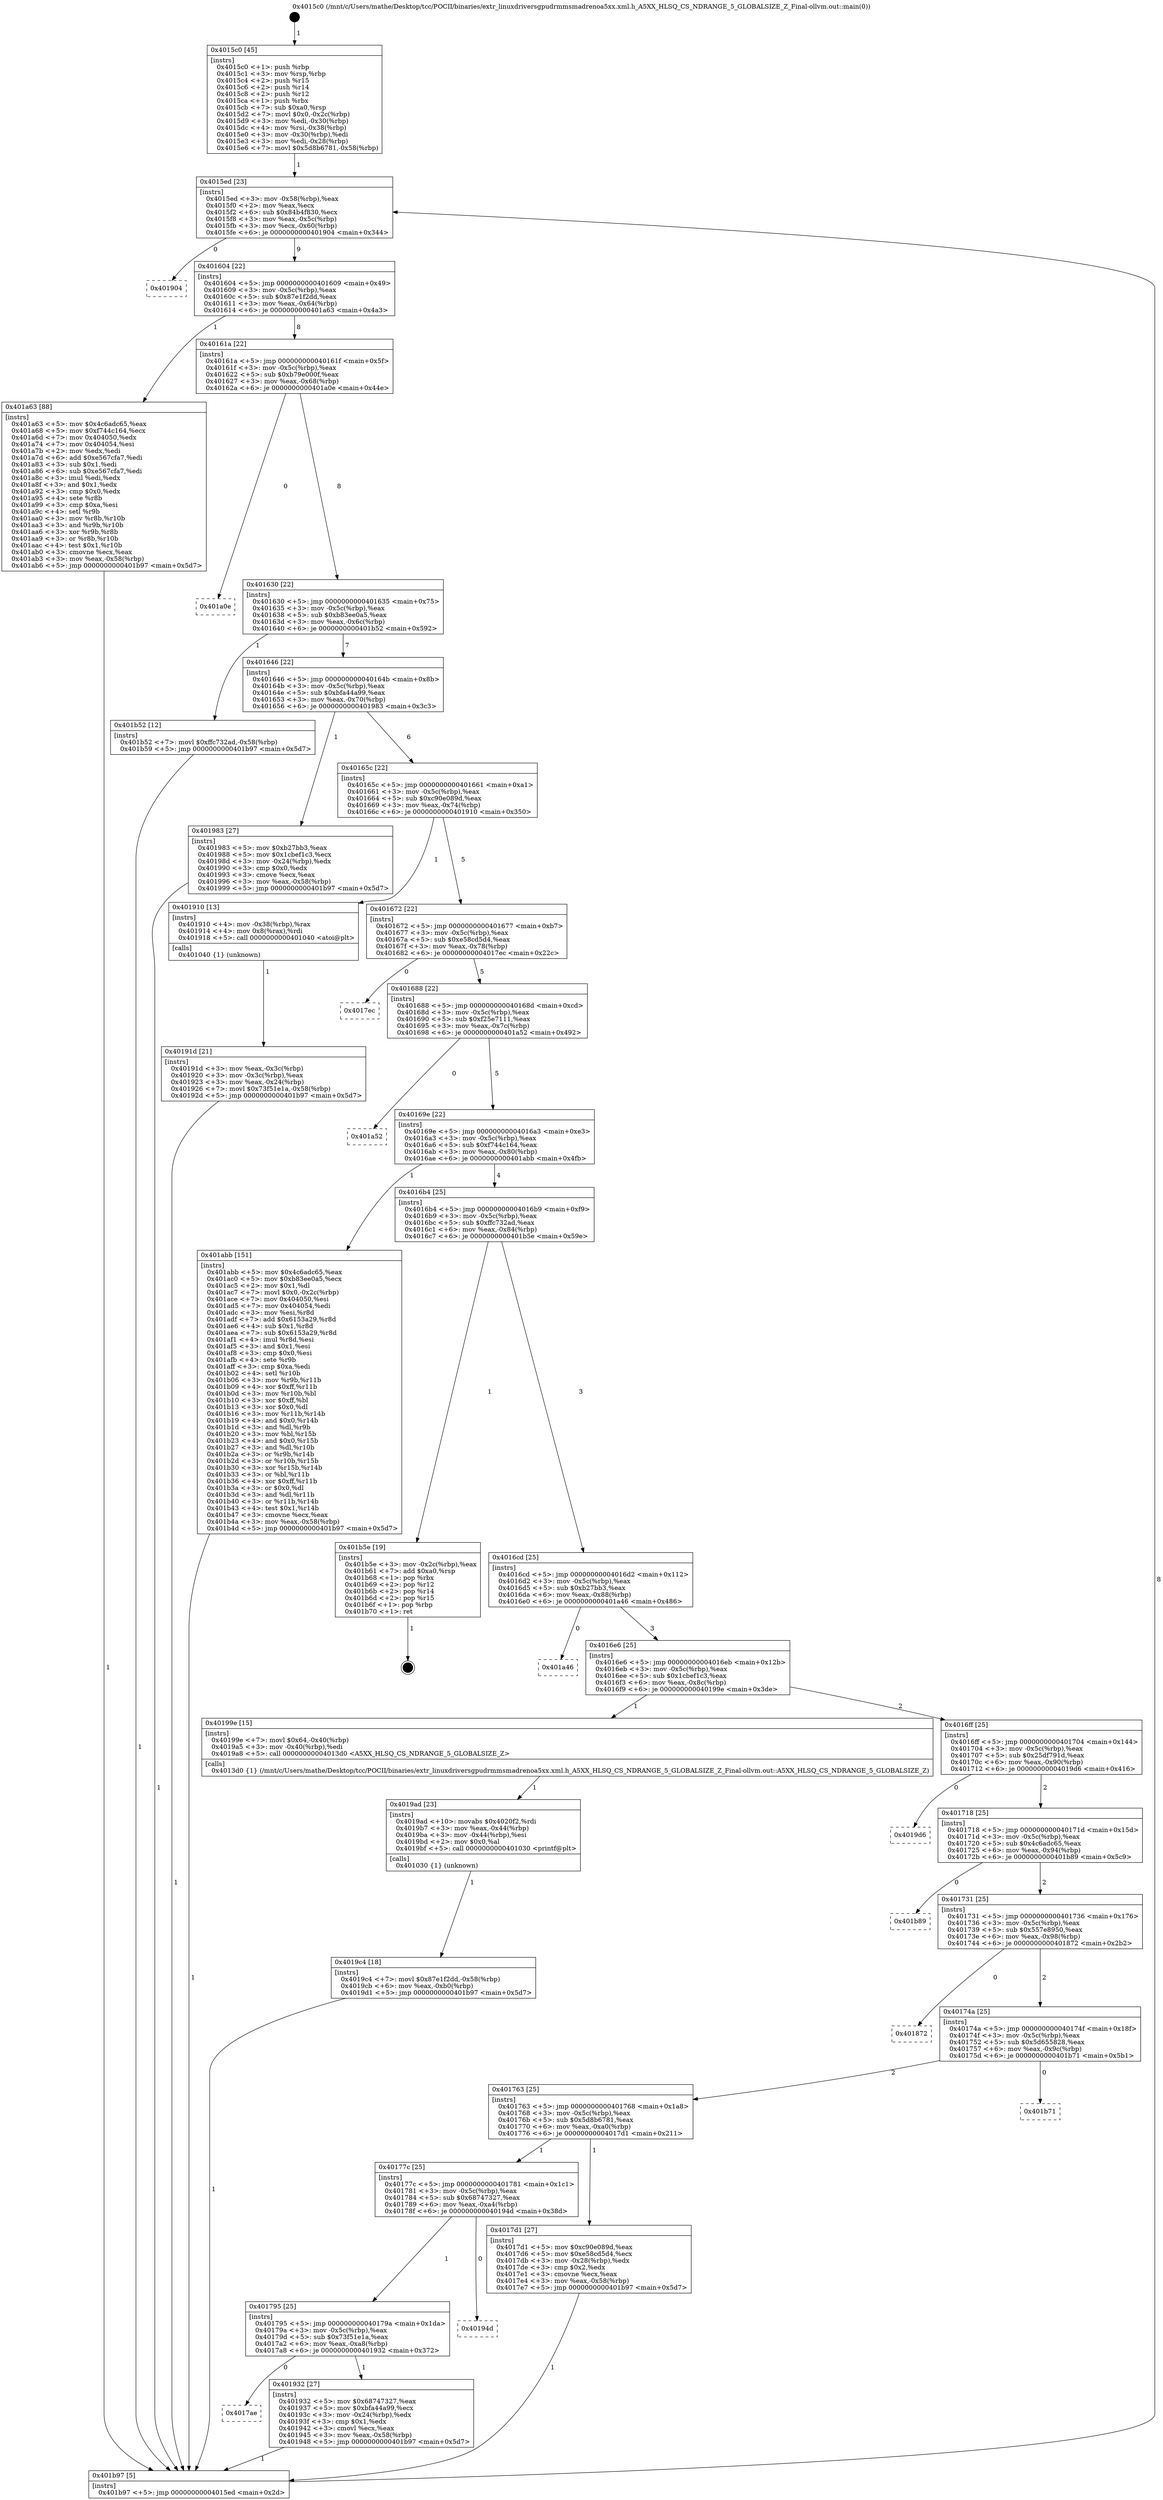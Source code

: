 digraph "0x4015c0" {
  label = "0x4015c0 (/mnt/c/Users/mathe/Desktop/tcc/POCII/binaries/extr_linuxdriversgpudrmmsmadrenoa5xx.xml.h_A5XX_HLSQ_CS_NDRANGE_5_GLOBALSIZE_Z_Final-ollvm.out::main(0))"
  labelloc = "t"
  node[shape=record]

  Entry [label="",width=0.3,height=0.3,shape=circle,fillcolor=black,style=filled]
  "0x4015ed" [label="{
     0x4015ed [23]\l
     | [instrs]\l
     &nbsp;&nbsp;0x4015ed \<+3\>: mov -0x58(%rbp),%eax\l
     &nbsp;&nbsp;0x4015f0 \<+2\>: mov %eax,%ecx\l
     &nbsp;&nbsp;0x4015f2 \<+6\>: sub $0x84b4f830,%ecx\l
     &nbsp;&nbsp;0x4015f8 \<+3\>: mov %eax,-0x5c(%rbp)\l
     &nbsp;&nbsp;0x4015fb \<+3\>: mov %ecx,-0x60(%rbp)\l
     &nbsp;&nbsp;0x4015fe \<+6\>: je 0000000000401904 \<main+0x344\>\l
  }"]
  "0x401904" [label="{
     0x401904\l
  }", style=dashed]
  "0x401604" [label="{
     0x401604 [22]\l
     | [instrs]\l
     &nbsp;&nbsp;0x401604 \<+5\>: jmp 0000000000401609 \<main+0x49\>\l
     &nbsp;&nbsp;0x401609 \<+3\>: mov -0x5c(%rbp),%eax\l
     &nbsp;&nbsp;0x40160c \<+5\>: sub $0x87e1f2dd,%eax\l
     &nbsp;&nbsp;0x401611 \<+3\>: mov %eax,-0x64(%rbp)\l
     &nbsp;&nbsp;0x401614 \<+6\>: je 0000000000401a63 \<main+0x4a3\>\l
  }"]
  Exit [label="",width=0.3,height=0.3,shape=circle,fillcolor=black,style=filled,peripheries=2]
  "0x401a63" [label="{
     0x401a63 [88]\l
     | [instrs]\l
     &nbsp;&nbsp;0x401a63 \<+5\>: mov $0x4c6adc65,%eax\l
     &nbsp;&nbsp;0x401a68 \<+5\>: mov $0xf744c164,%ecx\l
     &nbsp;&nbsp;0x401a6d \<+7\>: mov 0x404050,%edx\l
     &nbsp;&nbsp;0x401a74 \<+7\>: mov 0x404054,%esi\l
     &nbsp;&nbsp;0x401a7b \<+2\>: mov %edx,%edi\l
     &nbsp;&nbsp;0x401a7d \<+6\>: add $0xe567cfa7,%edi\l
     &nbsp;&nbsp;0x401a83 \<+3\>: sub $0x1,%edi\l
     &nbsp;&nbsp;0x401a86 \<+6\>: sub $0xe567cfa7,%edi\l
     &nbsp;&nbsp;0x401a8c \<+3\>: imul %edi,%edx\l
     &nbsp;&nbsp;0x401a8f \<+3\>: and $0x1,%edx\l
     &nbsp;&nbsp;0x401a92 \<+3\>: cmp $0x0,%edx\l
     &nbsp;&nbsp;0x401a95 \<+4\>: sete %r8b\l
     &nbsp;&nbsp;0x401a99 \<+3\>: cmp $0xa,%esi\l
     &nbsp;&nbsp;0x401a9c \<+4\>: setl %r9b\l
     &nbsp;&nbsp;0x401aa0 \<+3\>: mov %r8b,%r10b\l
     &nbsp;&nbsp;0x401aa3 \<+3\>: and %r9b,%r10b\l
     &nbsp;&nbsp;0x401aa6 \<+3\>: xor %r9b,%r8b\l
     &nbsp;&nbsp;0x401aa9 \<+3\>: or %r8b,%r10b\l
     &nbsp;&nbsp;0x401aac \<+4\>: test $0x1,%r10b\l
     &nbsp;&nbsp;0x401ab0 \<+3\>: cmovne %ecx,%eax\l
     &nbsp;&nbsp;0x401ab3 \<+3\>: mov %eax,-0x58(%rbp)\l
     &nbsp;&nbsp;0x401ab6 \<+5\>: jmp 0000000000401b97 \<main+0x5d7\>\l
  }"]
  "0x40161a" [label="{
     0x40161a [22]\l
     | [instrs]\l
     &nbsp;&nbsp;0x40161a \<+5\>: jmp 000000000040161f \<main+0x5f\>\l
     &nbsp;&nbsp;0x40161f \<+3\>: mov -0x5c(%rbp),%eax\l
     &nbsp;&nbsp;0x401622 \<+5\>: sub $0xb79e000f,%eax\l
     &nbsp;&nbsp;0x401627 \<+3\>: mov %eax,-0x68(%rbp)\l
     &nbsp;&nbsp;0x40162a \<+6\>: je 0000000000401a0e \<main+0x44e\>\l
  }"]
  "0x4019c4" [label="{
     0x4019c4 [18]\l
     | [instrs]\l
     &nbsp;&nbsp;0x4019c4 \<+7\>: movl $0x87e1f2dd,-0x58(%rbp)\l
     &nbsp;&nbsp;0x4019cb \<+6\>: mov %eax,-0xb0(%rbp)\l
     &nbsp;&nbsp;0x4019d1 \<+5\>: jmp 0000000000401b97 \<main+0x5d7\>\l
  }"]
  "0x401a0e" [label="{
     0x401a0e\l
  }", style=dashed]
  "0x401630" [label="{
     0x401630 [22]\l
     | [instrs]\l
     &nbsp;&nbsp;0x401630 \<+5\>: jmp 0000000000401635 \<main+0x75\>\l
     &nbsp;&nbsp;0x401635 \<+3\>: mov -0x5c(%rbp),%eax\l
     &nbsp;&nbsp;0x401638 \<+5\>: sub $0xb83ee0a5,%eax\l
     &nbsp;&nbsp;0x40163d \<+3\>: mov %eax,-0x6c(%rbp)\l
     &nbsp;&nbsp;0x401640 \<+6\>: je 0000000000401b52 \<main+0x592\>\l
  }"]
  "0x4019ad" [label="{
     0x4019ad [23]\l
     | [instrs]\l
     &nbsp;&nbsp;0x4019ad \<+10\>: movabs $0x4020f2,%rdi\l
     &nbsp;&nbsp;0x4019b7 \<+3\>: mov %eax,-0x44(%rbp)\l
     &nbsp;&nbsp;0x4019ba \<+3\>: mov -0x44(%rbp),%esi\l
     &nbsp;&nbsp;0x4019bd \<+2\>: mov $0x0,%al\l
     &nbsp;&nbsp;0x4019bf \<+5\>: call 0000000000401030 \<printf@plt\>\l
     | [calls]\l
     &nbsp;&nbsp;0x401030 \{1\} (unknown)\l
  }"]
  "0x401b52" [label="{
     0x401b52 [12]\l
     | [instrs]\l
     &nbsp;&nbsp;0x401b52 \<+7\>: movl $0xffc732ad,-0x58(%rbp)\l
     &nbsp;&nbsp;0x401b59 \<+5\>: jmp 0000000000401b97 \<main+0x5d7\>\l
  }"]
  "0x401646" [label="{
     0x401646 [22]\l
     | [instrs]\l
     &nbsp;&nbsp;0x401646 \<+5\>: jmp 000000000040164b \<main+0x8b\>\l
     &nbsp;&nbsp;0x40164b \<+3\>: mov -0x5c(%rbp),%eax\l
     &nbsp;&nbsp;0x40164e \<+5\>: sub $0xbfa44a99,%eax\l
     &nbsp;&nbsp;0x401653 \<+3\>: mov %eax,-0x70(%rbp)\l
     &nbsp;&nbsp;0x401656 \<+6\>: je 0000000000401983 \<main+0x3c3\>\l
  }"]
  "0x4017ae" [label="{
     0x4017ae\l
  }", style=dashed]
  "0x401983" [label="{
     0x401983 [27]\l
     | [instrs]\l
     &nbsp;&nbsp;0x401983 \<+5\>: mov $0xb27bb3,%eax\l
     &nbsp;&nbsp;0x401988 \<+5\>: mov $0x1cbef1c3,%ecx\l
     &nbsp;&nbsp;0x40198d \<+3\>: mov -0x24(%rbp),%edx\l
     &nbsp;&nbsp;0x401990 \<+3\>: cmp $0x0,%edx\l
     &nbsp;&nbsp;0x401993 \<+3\>: cmove %ecx,%eax\l
     &nbsp;&nbsp;0x401996 \<+3\>: mov %eax,-0x58(%rbp)\l
     &nbsp;&nbsp;0x401999 \<+5\>: jmp 0000000000401b97 \<main+0x5d7\>\l
  }"]
  "0x40165c" [label="{
     0x40165c [22]\l
     | [instrs]\l
     &nbsp;&nbsp;0x40165c \<+5\>: jmp 0000000000401661 \<main+0xa1\>\l
     &nbsp;&nbsp;0x401661 \<+3\>: mov -0x5c(%rbp),%eax\l
     &nbsp;&nbsp;0x401664 \<+5\>: sub $0xc90e089d,%eax\l
     &nbsp;&nbsp;0x401669 \<+3\>: mov %eax,-0x74(%rbp)\l
     &nbsp;&nbsp;0x40166c \<+6\>: je 0000000000401910 \<main+0x350\>\l
  }"]
  "0x401932" [label="{
     0x401932 [27]\l
     | [instrs]\l
     &nbsp;&nbsp;0x401932 \<+5\>: mov $0x68747327,%eax\l
     &nbsp;&nbsp;0x401937 \<+5\>: mov $0xbfa44a99,%ecx\l
     &nbsp;&nbsp;0x40193c \<+3\>: mov -0x24(%rbp),%edx\l
     &nbsp;&nbsp;0x40193f \<+3\>: cmp $0x1,%edx\l
     &nbsp;&nbsp;0x401942 \<+3\>: cmovl %ecx,%eax\l
     &nbsp;&nbsp;0x401945 \<+3\>: mov %eax,-0x58(%rbp)\l
     &nbsp;&nbsp;0x401948 \<+5\>: jmp 0000000000401b97 \<main+0x5d7\>\l
  }"]
  "0x401910" [label="{
     0x401910 [13]\l
     | [instrs]\l
     &nbsp;&nbsp;0x401910 \<+4\>: mov -0x38(%rbp),%rax\l
     &nbsp;&nbsp;0x401914 \<+4\>: mov 0x8(%rax),%rdi\l
     &nbsp;&nbsp;0x401918 \<+5\>: call 0000000000401040 \<atoi@plt\>\l
     | [calls]\l
     &nbsp;&nbsp;0x401040 \{1\} (unknown)\l
  }"]
  "0x401672" [label="{
     0x401672 [22]\l
     | [instrs]\l
     &nbsp;&nbsp;0x401672 \<+5\>: jmp 0000000000401677 \<main+0xb7\>\l
     &nbsp;&nbsp;0x401677 \<+3\>: mov -0x5c(%rbp),%eax\l
     &nbsp;&nbsp;0x40167a \<+5\>: sub $0xe58cd5d4,%eax\l
     &nbsp;&nbsp;0x40167f \<+3\>: mov %eax,-0x78(%rbp)\l
     &nbsp;&nbsp;0x401682 \<+6\>: je 00000000004017ec \<main+0x22c\>\l
  }"]
  "0x401795" [label="{
     0x401795 [25]\l
     | [instrs]\l
     &nbsp;&nbsp;0x401795 \<+5\>: jmp 000000000040179a \<main+0x1da\>\l
     &nbsp;&nbsp;0x40179a \<+3\>: mov -0x5c(%rbp),%eax\l
     &nbsp;&nbsp;0x40179d \<+5\>: sub $0x73f51e1a,%eax\l
     &nbsp;&nbsp;0x4017a2 \<+6\>: mov %eax,-0xa8(%rbp)\l
     &nbsp;&nbsp;0x4017a8 \<+6\>: je 0000000000401932 \<main+0x372\>\l
  }"]
  "0x4017ec" [label="{
     0x4017ec\l
  }", style=dashed]
  "0x401688" [label="{
     0x401688 [22]\l
     | [instrs]\l
     &nbsp;&nbsp;0x401688 \<+5\>: jmp 000000000040168d \<main+0xcd\>\l
     &nbsp;&nbsp;0x40168d \<+3\>: mov -0x5c(%rbp),%eax\l
     &nbsp;&nbsp;0x401690 \<+5\>: sub $0xf25e7111,%eax\l
     &nbsp;&nbsp;0x401695 \<+3\>: mov %eax,-0x7c(%rbp)\l
     &nbsp;&nbsp;0x401698 \<+6\>: je 0000000000401a52 \<main+0x492\>\l
  }"]
  "0x40194d" [label="{
     0x40194d\l
  }", style=dashed]
  "0x401a52" [label="{
     0x401a52\l
  }", style=dashed]
  "0x40169e" [label="{
     0x40169e [22]\l
     | [instrs]\l
     &nbsp;&nbsp;0x40169e \<+5\>: jmp 00000000004016a3 \<main+0xe3\>\l
     &nbsp;&nbsp;0x4016a3 \<+3\>: mov -0x5c(%rbp),%eax\l
     &nbsp;&nbsp;0x4016a6 \<+5\>: sub $0xf744c164,%eax\l
     &nbsp;&nbsp;0x4016ab \<+3\>: mov %eax,-0x80(%rbp)\l
     &nbsp;&nbsp;0x4016ae \<+6\>: je 0000000000401abb \<main+0x4fb\>\l
  }"]
  "0x40191d" [label="{
     0x40191d [21]\l
     | [instrs]\l
     &nbsp;&nbsp;0x40191d \<+3\>: mov %eax,-0x3c(%rbp)\l
     &nbsp;&nbsp;0x401920 \<+3\>: mov -0x3c(%rbp),%eax\l
     &nbsp;&nbsp;0x401923 \<+3\>: mov %eax,-0x24(%rbp)\l
     &nbsp;&nbsp;0x401926 \<+7\>: movl $0x73f51e1a,-0x58(%rbp)\l
     &nbsp;&nbsp;0x40192d \<+5\>: jmp 0000000000401b97 \<main+0x5d7\>\l
  }"]
  "0x401abb" [label="{
     0x401abb [151]\l
     | [instrs]\l
     &nbsp;&nbsp;0x401abb \<+5\>: mov $0x4c6adc65,%eax\l
     &nbsp;&nbsp;0x401ac0 \<+5\>: mov $0xb83ee0a5,%ecx\l
     &nbsp;&nbsp;0x401ac5 \<+2\>: mov $0x1,%dl\l
     &nbsp;&nbsp;0x401ac7 \<+7\>: movl $0x0,-0x2c(%rbp)\l
     &nbsp;&nbsp;0x401ace \<+7\>: mov 0x404050,%esi\l
     &nbsp;&nbsp;0x401ad5 \<+7\>: mov 0x404054,%edi\l
     &nbsp;&nbsp;0x401adc \<+3\>: mov %esi,%r8d\l
     &nbsp;&nbsp;0x401adf \<+7\>: add $0x6153a29,%r8d\l
     &nbsp;&nbsp;0x401ae6 \<+4\>: sub $0x1,%r8d\l
     &nbsp;&nbsp;0x401aea \<+7\>: sub $0x6153a29,%r8d\l
     &nbsp;&nbsp;0x401af1 \<+4\>: imul %r8d,%esi\l
     &nbsp;&nbsp;0x401af5 \<+3\>: and $0x1,%esi\l
     &nbsp;&nbsp;0x401af8 \<+3\>: cmp $0x0,%esi\l
     &nbsp;&nbsp;0x401afb \<+4\>: sete %r9b\l
     &nbsp;&nbsp;0x401aff \<+3\>: cmp $0xa,%edi\l
     &nbsp;&nbsp;0x401b02 \<+4\>: setl %r10b\l
     &nbsp;&nbsp;0x401b06 \<+3\>: mov %r9b,%r11b\l
     &nbsp;&nbsp;0x401b09 \<+4\>: xor $0xff,%r11b\l
     &nbsp;&nbsp;0x401b0d \<+3\>: mov %r10b,%bl\l
     &nbsp;&nbsp;0x401b10 \<+3\>: xor $0xff,%bl\l
     &nbsp;&nbsp;0x401b13 \<+3\>: xor $0x0,%dl\l
     &nbsp;&nbsp;0x401b16 \<+3\>: mov %r11b,%r14b\l
     &nbsp;&nbsp;0x401b19 \<+4\>: and $0x0,%r14b\l
     &nbsp;&nbsp;0x401b1d \<+3\>: and %dl,%r9b\l
     &nbsp;&nbsp;0x401b20 \<+3\>: mov %bl,%r15b\l
     &nbsp;&nbsp;0x401b23 \<+4\>: and $0x0,%r15b\l
     &nbsp;&nbsp;0x401b27 \<+3\>: and %dl,%r10b\l
     &nbsp;&nbsp;0x401b2a \<+3\>: or %r9b,%r14b\l
     &nbsp;&nbsp;0x401b2d \<+3\>: or %r10b,%r15b\l
     &nbsp;&nbsp;0x401b30 \<+3\>: xor %r15b,%r14b\l
     &nbsp;&nbsp;0x401b33 \<+3\>: or %bl,%r11b\l
     &nbsp;&nbsp;0x401b36 \<+4\>: xor $0xff,%r11b\l
     &nbsp;&nbsp;0x401b3a \<+3\>: or $0x0,%dl\l
     &nbsp;&nbsp;0x401b3d \<+3\>: and %dl,%r11b\l
     &nbsp;&nbsp;0x401b40 \<+3\>: or %r11b,%r14b\l
     &nbsp;&nbsp;0x401b43 \<+4\>: test $0x1,%r14b\l
     &nbsp;&nbsp;0x401b47 \<+3\>: cmovne %ecx,%eax\l
     &nbsp;&nbsp;0x401b4a \<+3\>: mov %eax,-0x58(%rbp)\l
     &nbsp;&nbsp;0x401b4d \<+5\>: jmp 0000000000401b97 \<main+0x5d7\>\l
  }"]
  "0x4016b4" [label="{
     0x4016b4 [25]\l
     | [instrs]\l
     &nbsp;&nbsp;0x4016b4 \<+5\>: jmp 00000000004016b9 \<main+0xf9\>\l
     &nbsp;&nbsp;0x4016b9 \<+3\>: mov -0x5c(%rbp),%eax\l
     &nbsp;&nbsp;0x4016bc \<+5\>: sub $0xffc732ad,%eax\l
     &nbsp;&nbsp;0x4016c1 \<+6\>: mov %eax,-0x84(%rbp)\l
     &nbsp;&nbsp;0x4016c7 \<+6\>: je 0000000000401b5e \<main+0x59e\>\l
  }"]
  "0x4015c0" [label="{
     0x4015c0 [45]\l
     | [instrs]\l
     &nbsp;&nbsp;0x4015c0 \<+1\>: push %rbp\l
     &nbsp;&nbsp;0x4015c1 \<+3\>: mov %rsp,%rbp\l
     &nbsp;&nbsp;0x4015c4 \<+2\>: push %r15\l
     &nbsp;&nbsp;0x4015c6 \<+2\>: push %r14\l
     &nbsp;&nbsp;0x4015c8 \<+2\>: push %r12\l
     &nbsp;&nbsp;0x4015ca \<+1\>: push %rbx\l
     &nbsp;&nbsp;0x4015cb \<+7\>: sub $0xa0,%rsp\l
     &nbsp;&nbsp;0x4015d2 \<+7\>: movl $0x0,-0x2c(%rbp)\l
     &nbsp;&nbsp;0x4015d9 \<+3\>: mov %edi,-0x30(%rbp)\l
     &nbsp;&nbsp;0x4015dc \<+4\>: mov %rsi,-0x38(%rbp)\l
     &nbsp;&nbsp;0x4015e0 \<+3\>: mov -0x30(%rbp),%edi\l
     &nbsp;&nbsp;0x4015e3 \<+3\>: mov %edi,-0x28(%rbp)\l
     &nbsp;&nbsp;0x4015e6 \<+7\>: movl $0x5d8b6781,-0x58(%rbp)\l
  }"]
  "0x401b5e" [label="{
     0x401b5e [19]\l
     | [instrs]\l
     &nbsp;&nbsp;0x401b5e \<+3\>: mov -0x2c(%rbp),%eax\l
     &nbsp;&nbsp;0x401b61 \<+7\>: add $0xa0,%rsp\l
     &nbsp;&nbsp;0x401b68 \<+1\>: pop %rbx\l
     &nbsp;&nbsp;0x401b69 \<+2\>: pop %r12\l
     &nbsp;&nbsp;0x401b6b \<+2\>: pop %r14\l
     &nbsp;&nbsp;0x401b6d \<+2\>: pop %r15\l
     &nbsp;&nbsp;0x401b6f \<+1\>: pop %rbp\l
     &nbsp;&nbsp;0x401b70 \<+1\>: ret\l
  }"]
  "0x4016cd" [label="{
     0x4016cd [25]\l
     | [instrs]\l
     &nbsp;&nbsp;0x4016cd \<+5\>: jmp 00000000004016d2 \<main+0x112\>\l
     &nbsp;&nbsp;0x4016d2 \<+3\>: mov -0x5c(%rbp),%eax\l
     &nbsp;&nbsp;0x4016d5 \<+5\>: sub $0xb27bb3,%eax\l
     &nbsp;&nbsp;0x4016da \<+6\>: mov %eax,-0x88(%rbp)\l
     &nbsp;&nbsp;0x4016e0 \<+6\>: je 0000000000401a46 \<main+0x486\>\l
  }"]
  "0x401b97" [label="{
     0x401b97 [5]\l
     | [instrs]\l
     &nbsp;&nbsp;0x401b97 \<+5\>: jmp 00000000004015ed \<main+0x2d\>\l
  }"]
  "0x401a46" [label="{
     0x401a46\l
  }", style=dashed]
  "0x4016e6" [label="{
     0x4016e6 [25]\l
     | [instrs]\l
     &nbsp;&nbsp;0x4016e6 \<+5\>: jmp 00000000004016eb \<main+0x12b\>\l
     &nbsp;&nbsp;0x4016eb \<+3\>: mov -0x5c(%rbp),%eax\l
     &nbsp;&nbsp;0x4016ee \<+5\>: sub $0x1cbef1c3,%eax\l
     &nbsp;&nbsp;0x4016f3 \<+6\>: mov %eax,-0x8c(%rbp)\l
     &nbsp;&nbsp;0x4016f9 \<+6\>: je 000000000040199e \<main+0x3de\>\l
  }"]
  "0x40177c" [label="{
     0x40177c [25]\l
     | [instrs]\l
     &nbsp;&nbsp;0x40177c \<+5\>: jmp 0000000000401781 \<main+0x1c1\>\l
     &nbsp;&nbsp;0x401781 \<+3\>: mov -0x5c(%rbp),%eax\l
     &nbsp;&nbsp;0x401784 \<+5\>: sub $0x68747327,%eax\l
     &nbsp;&nbsp;0x401789 \<+6\>: mov %eax,-0xa4(%rbp)\l
     &nbsp;&nbsp;0x40178f \<+6\>: je 000000000040194d \<main+0x38d\>\l
  }"]
  "0x40199e" [label="{
     0x40199e [15]\l
     | [instrs]\l
     &nbsp;&nbsp;0x40199e \<+7\>: movl $0x64,-0x40(%rbp)\l
     &nbsp;&nbsp;0x4019a5 \<+3\>: mov -0x40(%rbp),%edi\l
     &nbsp;&nbsp;0x4019a8 \<+5\>: call 00000000004013d0 \<A5XX_HLSQ_CS_NDRANGE_5_GLOBALSIZE_Z\>\l
     | [calls]\l
     &nbsp;&nbsp;0x4013d0 \{1\} (/mnt/c/Users/mathe/Desktop/tcc/POCII/binaries/extr_linuxdriversgpudrmmsmadrenoa5xx.xml.h_A5XX_HLSQ_CS_NDRANGE_5_GLOBALSIZE_Z_Final-ollvm.out::A5XX_HLSQ_CS_NDRANGE_5_GLOBALSIZE_Z)\l
  }"]
  "0x4016ff" [label="{
     0x4016ff [25]\l
     | [instrs]\l
     &nbsp;&nbsp;0x4016ff \<+5\>: jmp 0000000000401704 \<main+0x144\>\l
     &nbsp;&nbsp;0x401704 \<+3\>: mov -0x5c(%rbp),%eax\l
     &nbsp;&nbsp;0x401707 \<+5\>: sub $0x25df791d,%eax\l
     &nbsp;&nbsp;0x40170c \<+6\>: mov %eax,-0x90(%rbp)\l
     &nbsp;&nbsp;0x401712 \<+6\>: je 00000000004019d6 \<main+0x416\>\l
  }"]
  "0x4017d1" [label="{
     0x4017d1 [27]\l
     | [instrs]\l
     &nbsp;&nbsp;0x4017d1 \<+5\>: mov $0xc90e089d,%eax\l
     &nbsp;&nbsp;0x4017d6 \<+5\>: mov $0xe58cd5d4,%ecx\l
     &nbsp;&nbsp;0x4017db \<+3\>: mov -0x28(%rbp),%edx\l
     &nbsp;&nbsp;0x4017de \<+3\>: cmp $0x2,%edx\l
     &nbsp;&nbsp;0x4017e1 \<+3\>: cmovne %ecx,%eax\l
     &nbsp;&nbsp;0x4017e4 \<+3\>: mov %eax,-0x58(%rbp)\l
     &nbsp;&nbsp;0x4017e7 \<+5\>: jmp 0000000000401b97 \<main+0x5d7\>\l
  }"]
  "0x4019d6" [label="{
     0x4019d6\l
  }", style=dashed]
  "0x401718" [label="{
     0x401718 [25]\l
     | [instrs]\l
     &nbsp;&nbsp;0x401718 \<+5\>: jmp 000000000040171d \<main+0x15d\>\l
     &nbsp;&nbsp;0x40171d \<+3\>: mov -0x5c(%rbp),%eax\l
     &nbsp;&nbsp;0x401720 \<+5\>: sub $0x4c6adc65,%eax\l
     &nbsp;&nbsp;0x401725 \<+6\>: mov %eax,-0x94(%rbp)\l
     &nbsp;&nbsp;0x40172b \<+6\>: je 0000000000401b89 \<main+0x5c9\>\l
  }"]
  "0x401763" [label="{
     0x401763 [25]\l
     | [instrs]\l
     &nbsp;&nbsp;0x401763 \<+5\>: jmp 0000000000401768 \<main+0x1a8\>\l
     &nbsp;&nbsp;0x401768 \<+3\>: mov -0x5c(%rbp),%eax\l
     &nbsp;&nbsp;0x40176b \<+5\>: sub $0x5d8b6781,%eax\l
     &nbsp;&nbsp;0x401770 \<+6\>: mov %eax,-0xa0(%rbp)\l
     &nbsp;&nbsp;0x401776 \<+6\>: je 00000000004017d1 \<main+0x211\>\l
  }"]
  "0x401b89" [label="{
     0x401b89\l
  }", style=dashed]
  "0x401731" [label="{
     0x401731 [25]\l
     | [instrs]\l
     &nbsp;&nbsp;0x401731 \<+5\>: jmp 0000000000401736 \<main+0x176\>\l
     &nbsp;&nbsp;0x401736 \<+3\>: mov -0x5c(%rbp),%eax\l
     &nbsp;&nbsp;0x401739 \<+5\>: sub $0x557e8950,%eax\l
     &nbsp;&nbsp;0x40173e \<+6\>: mov %eax,-0x98(%rbp)\l
     &nbsp;&nbsp;0x401744 \<+6\>: je 0000000000401872 \<main+0x2b2\>\l
  }"]
  "0x401b71" [label="{
     0x401b71\l
  }", style=dashed]
  "0x401872" [label="{
     0x401872\l
  }", style=dashed]
  "0x40174a" [label="{
     0x40174a [25]\l
     | [instrs]\l
     &nbsp;&nbsp;0x40174a \<+5\>: jmp 000000000040174f \<main+0x18f\>\l
     &nbsp;&nbsp;0x40174f \<+3\>: mov -0x5c(%rbp),%eax\l
     &nbsp;&nbsp;0x401752 \<+5\>: sub $0x5d655828,%eax\l
     &nbsp;&nbsp;0x401757 \<+6\>: mov %eax,-0x9c(%rbp)\l
     &nbsp;&nbsp;0x40175d \<+6\>: je 0000000000401b71 \<main+0x5b1\>\l
  }"]
  Entry -> "0x4015c0" [label=" 1"]
  "0x4015ed" -> "0x401904" [label=" 0"]
  "0x4015ed" -> "0x401604" [label=" 9"]
  "0x401b5e" -> Exit [label=" 1"]
  "0x401604" -> "0x401a63" [label=" 1"]
  "0x401604" -> "0x40161a" [label=" 8"]
  "0x401b52" -> "0x401b97" [label=" 1"]
  "0x40161a" -> "0x401a0e" [label=" 0"]
  "0x40161a" -> "0x401630" [label=" 8"]
  "0x401abb" -> "0x401b97" [label=" 1"]
  "0x401630" -> "0x401b52" [label=" 1"]
  "0x401630" -> "0x401646" [label=" 7"]
  "0x401a63" -> "0x401b97" [label=" 1"]
  "0x401646" -> "0x401983" [label=" 1"]
  "0x401646" -> "0x40165c" [label=" 6"]
  "0x4019c4" -> "0x401b97" [label=" 1"]
  "0x40165c" -> "0x401910" [label=" 1"]
  "0x40165c" -> "0x401672" [label=" 5"]
  "0x4019ad" -> "0x4019c4" [label=" 1"]
  "0x401672" -> "0x4017ec" [label=" 0"]
  "0x401672" -> "0x401688" [label=" 5"]
  "0x401983" -> "0x401b97" [label=" 1"]
  "0x401688" -> "0x401a52" [label=" 0"]
  "0x401688" -> "0x40169e" [label=" 5"]
  "0x401932" -> "0x401b97" [label=" 1"]
  "0x40169e" -> "0x401abb" [label=" 1"]
  "0x40169e" -> "0x4016b4" [label=" 4"]
  "0x401795" -> "0x401932" [label=" 1"]
  "0x4016b4" -> "0x401b5e" [label=" 1"]
  "0x4016b4" -> "0x4016cd" [label=" 3"]
  "0x40199e" -> "0x4019ad" [label=" 1"]
  "0x4016cd" -> "0x401a46" [label=" 0"]
  "0x4016cd" -> "0x4016e6" [label=" 3"]
  "0x40177c" -> "0x401795" [label=" 1"]
  "0x4016e6" -> "0x40199e" [label=" 1"]
  "0x4016e6" -> "0x4016ff" [label=" 2"]
  "0x40177c" -> "0x40194d" [label=" 0"]
  "0x4016ff" -> "0x4019d6" [label=" 0"]
  "0x4016ff" -> "0x401718" [label=" 2"]
  "0x401795" -> "0x4017ae" [label=" 0"]
  "0x401718" -> "0x401b89" [label=" 0"]
  "0x401718" -> "0x401731" [label=" 2"]
  "0x401910" -> "0x40191d" [label=" 1"]
  "0x401731" -> "0x401872" [label=" 0"]
  "0x401731" -> "0x40174a" [label=" 2"]
  "0x401b97" -> "0x4015ed" [label=" 8"]
  "0x40174a" -> "0x401b71" [label=" 0"]
  "0x40174a" -> "0x401763" [label=" 2"]
  "0x40191d" -> "0x401b97" [label=" 1"]
  "0x401763" -> "0x4017d1" [label=" 1"]
  "0x401763" -> "0x40177c" [label=" 1"]
  "0x4017d1" -> "0x401b97" [label=" 1"]
  "0x4015c0" -> "0x4015ed" [label=" 1"]
}
